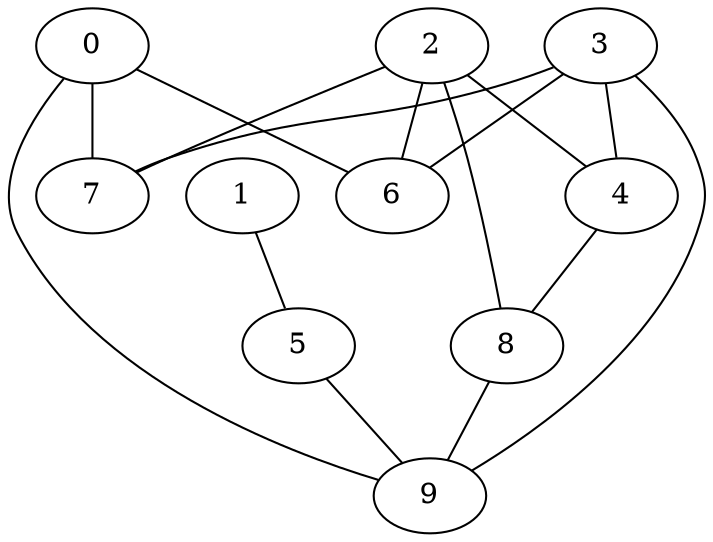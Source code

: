 graph { 
0;
0--6;
0--7;
0--9;
1;
1--5;
2;
2--4;
2--6;
2--7;
2--8;
3;
3--4;
3--6;
3--7;
3--9;
4;
4--8;
5;
5--9;
6;
7;
8;
8--9;
9;
}
